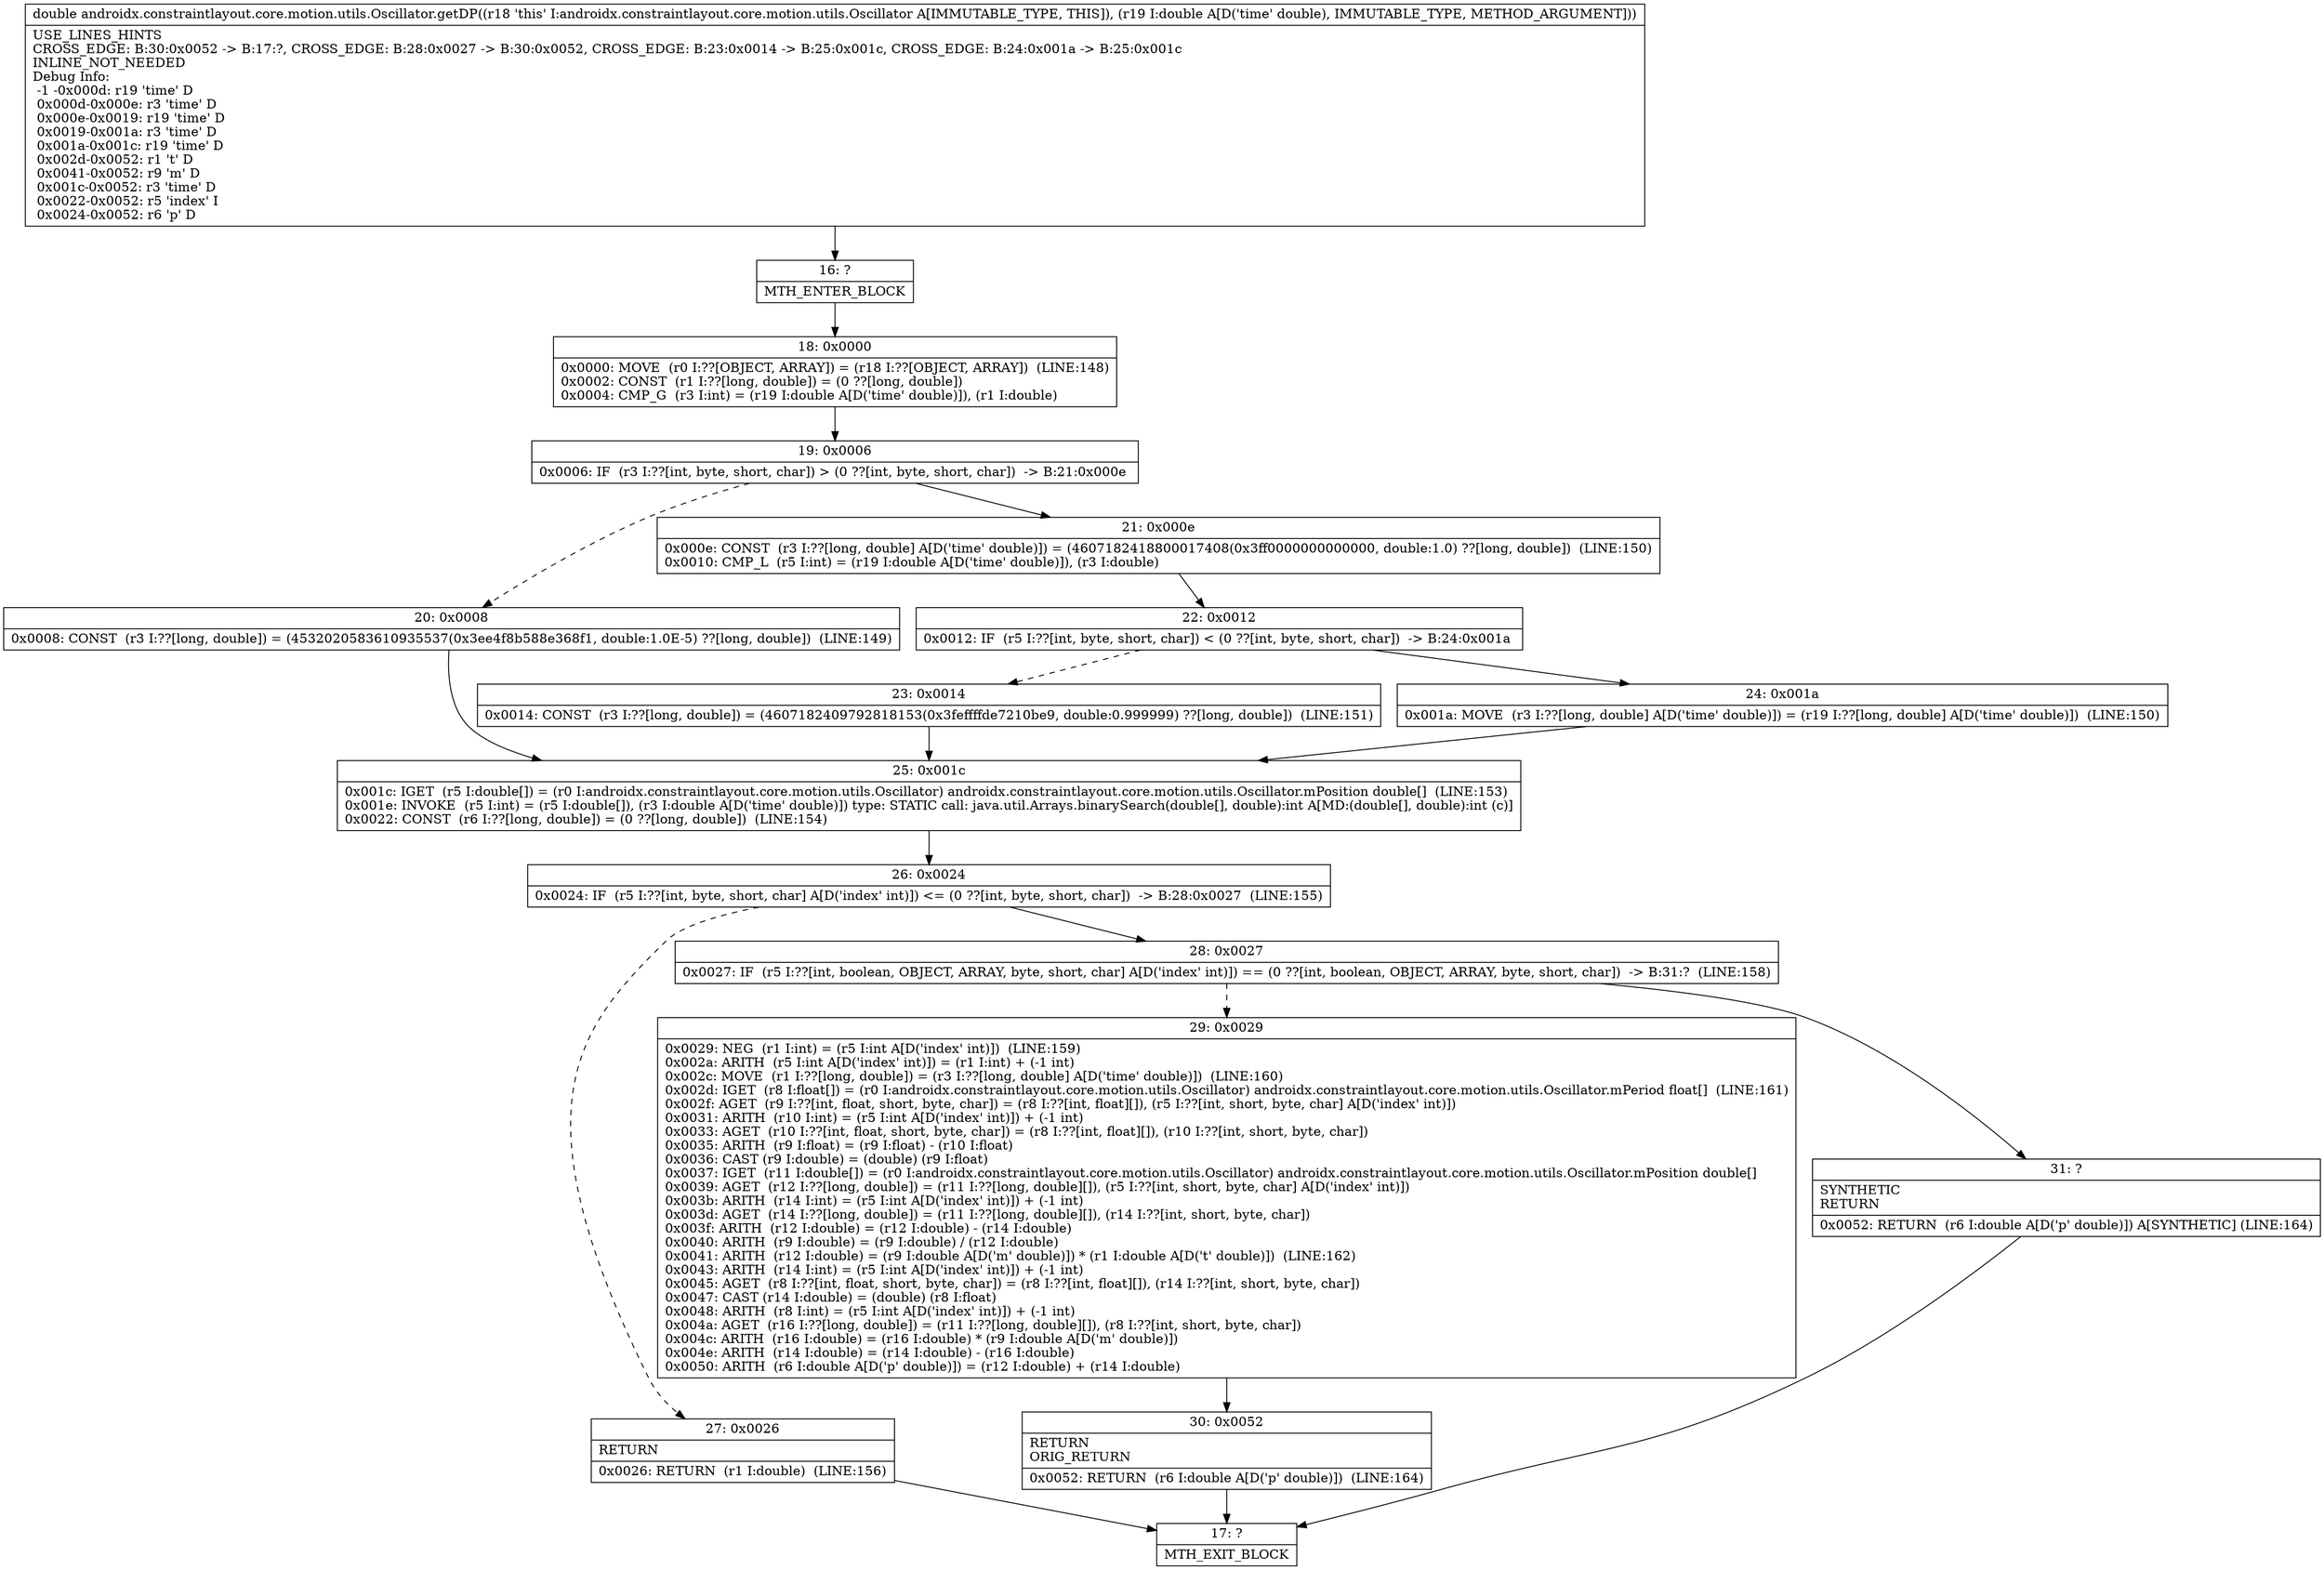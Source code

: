 digraph "CFG forandroidx.constraintlayout.core.motion.utils.Oscillator.getDP(D)D" {
Node_16 [shape=record,label="{16\:\ ?|MTH_ENTER_BLOCK\l}"];
Node_18 [shape=record,label="{18\:\ 0x0000|0x0000: MOVE  (r0 I:??[OBJECT, ARRAY]) = (r18 I:??[OBJECT, ARRAY])  (LINE:148)\l0x0002: CONST  (r1 I:??[long, double]) = (0 ??[long, double]) \l0x0004: CMP_G  (r3 I:int) = (r19 I:double A[D('time' double)]), (r1 I:double) \l}"];
Node_19 [shape=record,label="{19\:\ 0x0006|0x0006: IF  (r3 I:??[int, byte, short, char]) \> (0 ??[int, byte, short, char])  \-\> B:21:0x000e \l}"];
Node_20 [shape=record,label="{20\:\ 0x0008|0x0008: CONST  (r3 I:??[long, double]) = (4532020583610935537(0x3ee4f8b588e368f1, double:1.0E\-5) ??[long, double])  (LINE:149)\l}"];
Node_25 [shape=record,label="{25\:\ 0x001c|0x001c: IGET  (r5 I:double[]) = (r0 I:androidx.constraintlayout.core.motion.utils.Oscillator) androidx.constraintlayout.core.motion.utils.Oscillator.mPosition double[]  (LINE:153)\l0x001e: INVOKE  (r5 I:int) = (r5 I:double[]), (r3 I:double A[D('time' double)]) type: STATIC call: java.util.Arrays.binarySearch(double[], double):int A[MD:(double[], double):int (c)]\l0x0022: CONST  (r6 I:??[long, double]) = (0 ??[long, double])  (LINE:154)\l}"];
Node_26 [shape=record,label="{26\:\ 0x0024|0x0024: IF  (r5 I:??[int, byte, short, char] A[D('index' int)]) \<= (0 ??[int, byte, short, char])  \-\> B:28:0x0027  (LINE:155)\l}"];
Node_27 [shape=record,label="{27\:\ 0x0026|RETURN\l|0x0026: RETURN  (r1 I:double)  (LINE:156)\l}"];
Node_17 [shape=record,label="{17\:\ ?|MTH_EXIT_BLOCK\l}"];
Node_28 [shape=record,label="{28\:\ 0x0027|0x0027: IF  (r5 I:??[int, boolean, OBJECT, ARRAY, byte, short, char] A[D('index' int)]) == (0 ??[int, boolean, OBJECT, ARRAY, byte, short, char])  \-\> B:31:?  (LINE:158)\l}"];
Node_29 [shape=record,label="{29\:\ 0x0029|0x0029: NEG  (r1 I:int) = (r5 I:int A[D('index' int)])  (LINE:159)\l0x002a: ARITH  (r5 I:int A[D('index' int)]) = (r1 I:int) + (\-1 int) \l0x002c: MOVE  (r1 I:??[long, double]) = (r3 I:??[long, double] A[D('time' double)])  (LINE:160)\l0x002d: IGET  (r8 I:float[]) = (r0 I:androidx.constraintlayout.core.motion.utils.Oscillator) androidx.constraintlayout.core.motion.utils.Oscillator.mPeriod float[]  (LINE:161)\l0x002f: AGET  (r9 I:??[int, float, short, byte, char]) = (r8 I:??[int, float][]), (r5 I:??[int, short, byte, char] A[D('index' int)]) \l0x0031: ARITH  (r10 I:int) = (r5 I:int A[D('index' int)]) + (\-1 int) \l0x0033: AGET  (r10 I:??[int, float, short, byte, char]) = (r8 I:??[int, float][]), (r10 I:??[int, short, byte, char]) \l0x0035: ARITH  (r9 I:float) = (r9 I:float) \- (r10 I:float) \l0x0036: CAST (r9 I:double) = (double) (r9 I:float) \l0x0037: IGET  (r11 I:double[]) = (r0 I:androidx.constraintlayout.core.motion.utils.Oscillator) androidx.constraintlayout.core.motion.utils.Oscillator.mPosition double[] \l0x0039: AGET  (r12 I:??[long, double]) = (r11 I:??[long, double][]), (r5 I:??[int, short, byte, char] A[D('index' int)]) \l0x003b: ARITH  (r14 I:int) = (r5 I:int A[D('index' int)]) + (\-1 int) \l0x003d: AGET  (r14 I:??[long, double]) = (r11 I:??[long, double][]), (r14 I:??[int, short, byte, char]) \l0x003f: ARITH  (r12 I:double) = (r12 I:double) \- (r14 I:double) \l0x0040: ARITH  (r9 I:double) = (r9 I:double) \/ (r12 I:double) \l0x0041: ARITH  (r12 I:double) = (r9 I:double A[D('m' double)]) * (r1 I:double A[D('t' double)])  (LINE:162)\l0x0043: ARITH  (r14 I:int) = (r5 I:int A[D('index' int)]) + (\-1 int) \l0x0045: AGET  (r8 I:??[int, float, short, byte, char]) = (r8 I:??[int, float][]), (r14 I:??[int, short, byte, char]) \l0x0047: CAST (r14 I:double) = (double) (r8 I:float) \l0x0048: ARITH  (r8 I:int) = (r5 I:int A[D('index' int)]) + (\-1 int) \l0x004a: AGET  (r16 I:??[long, double]) = (r11 I:??[long, double][]), (r8 I:??[int, short, byte, char]) \l0x004c: ARITH  (r16 I:double) = (r16 I:double) * (r9 I:double A[D('m' double)]) \l0x004e: ARITH  (r14 I:double) = (r14 I:double) \- (r16 I:double) \l0x0050: ARITH  (r6 I:double A[D('p' double)]) = (r12 I:double) + (r14 I:double) \l}"];
Node_30 [shape=record,label="{30\:\ 0x0052|RETURN\lORIG_RETURN\l|0x0052: RETURN  (r6 I:double A[D('p' double)])  (LINE:164)\l}"];
Node_31 [shape=record,label="{31\:\ ?|SYNTHETIC\lRETURN\l|0x0052: RETURN  (r6 I:double A[D('p' double)]) A[SYNTHETIC] (LINE:164)\l}"];
Node_21 [shape=record,label="{21\:\ 0x000e|0x000e: CONST  (r3 I:??[long, double] A[D('time' double)]) = (4607182418800017408(0x3ff0000000000000, double:1.0) ??[long, double])  (LINE:150)\l0x0010: CMP_L  (r5 I:int) = (r19 I:double A[D('time' double)]), (r3 I:double) \l}"];
Node_22 [shape=record,label="{22\:\ 0x0012|0x0012: IF  (r5 I:??[int, byte, short, char]) \< (0 ??[int, byte, short, char])  \-\> B:24:0x001a \l}"];
Node_23 [shape=record,label="{23\:\ 0x0014|0x0014: CONST  (r3 I:??[long, double]) = (4607182409792818153(0x3feffffde7210be9, double:0.999999) ??[long, double])  (LINE:151)\l}"];
Node_24 [shape=record,label="{24\:\ 0x001a|0x001a: MOVE  (r3 I:??[long, double] A[D('time' double)]) = (r19 I:??[long, double] A[D('time' double)])  (LINE:150)\l}"];
MethodNode[shape=record,label="{double androidx.constraintlayout.core.motion.utils.Oscillator.getDP((r18 'this' I:androidx.constraintlayout.core.motion.utils.Oscillator A[IMMUTABLE_TYPE, THIS]), (r19 I:double A[D('time' double), IMMUTABLE_TYPE, METHOD_ARGUMENT]))  | USE_LINES_HINTS\lCROSS_EDGE: B:30:0x0052 \-\> B:17:?, CROSS_EDGE: B:28:0x0027 \-\> B:30:0x0052, CROSS_EDGE: B:23:0x0014 \-\> B:25:0x001c, CROSS_EDGE: B:24:0x001a \-\> B:25:0x001c\lINLINE_NOT_NEEDED\lDebug Info:\l  \-1 \-0x000d: r19 'time' D\l  0x000d\-0x000e: r3 'time' D\l  0x000e\-0x0019: r19 'time' D\l  0x0019\-0x001a: r3 'time' D\l  0x001a\-0x001c: r19 'time' D\l  0x002d\-0x0052: r1 't' D\l  0x0041\-0x0052: r9 'm' D\l  0x001c\-0x0052: r3 'time' D\l  0x0022\-0x0052: r5 'index' I\l  0x0024\-0x0052: r6 'p' D\l}"];
MethodNode -> Node_16;Node_16 -> Node_18;
Node_18 -> Node_19;
Node_19 -> Node_20[style=dashed];
Node_19 -> Node_21;
Node_20 -> Node_25;
Node_25 -> Node_26;
Node_26 -> Node_27[style=dashed];
Node_26 -> Node_28;
Node_27 -> Node_17;
Node_28 -> Node_29[style=dashed];
Node_28 -> Node_31;
Node_29 -> Node_30;
Node_30 -> Node_17;
Node_31 -> Node_17;
Node_21 -> Node_22;
Node_22 -> Node_23[style=dashed];
Node_22 -> Node_24;
Node_23 -> Node_25;
Node_24 -> Node_25;
}

